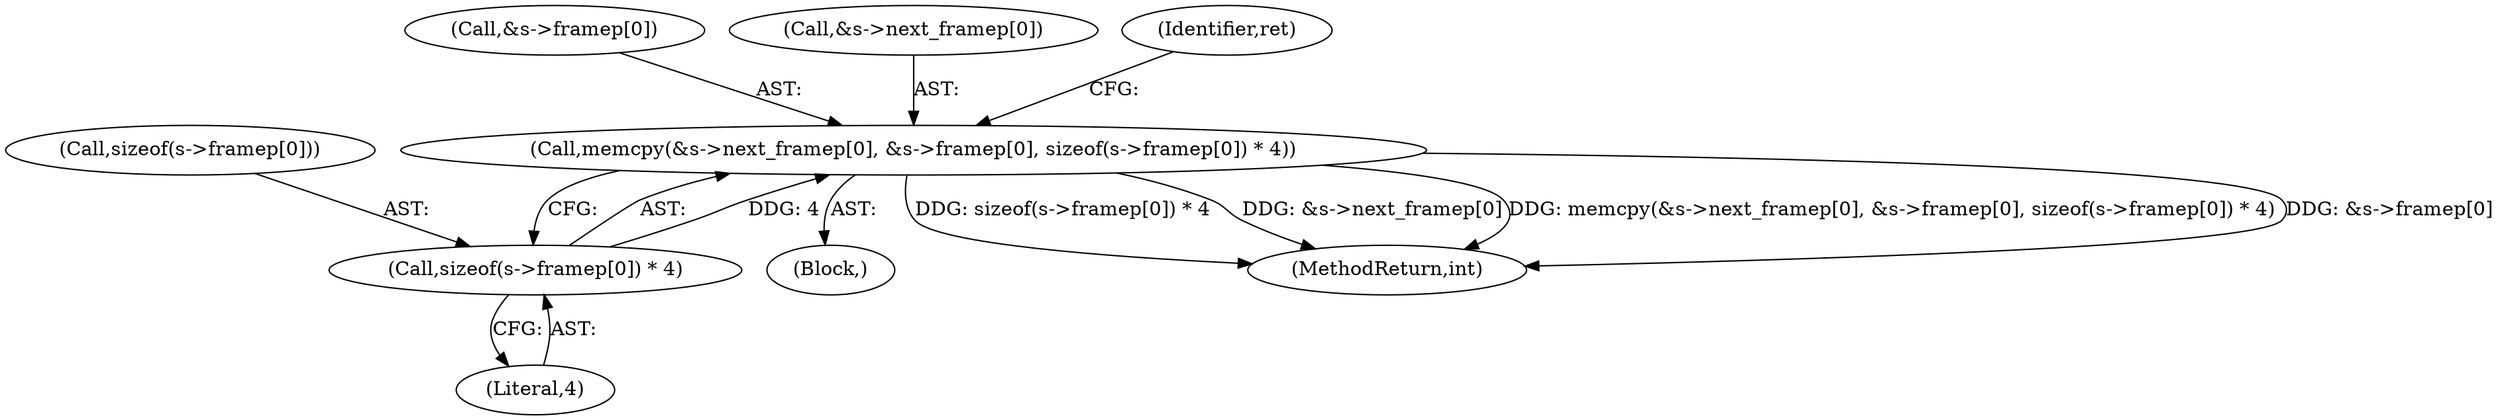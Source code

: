 digraph "0_FFmpeg_6b5d3fb26fb4be48e4966e4b1d97c2165538d4ef@API" {
"1000854" [label="(Call,memcpy(&s->next_framep[0], &s->framep[0], sizeof(s->framep[0]) * 4))"];
"1000867" [label="(Call,sizeof(s->framep[0]) * 4)"];
"1000861" [label="(Call,&s->framep[0])"];
"1000867" [label="(Call,sizeof(s->framep[0]) * 4)"];
"1000855" [label="(Call,&s->next_framep[0])"];
"1000108" [label="(Block,)"];
"1000877" [label="(MethodReturn,int)"];
"1000876" [label="(Identifier,ret)"];
"1000854" [label="(Call,memcpy(&s->next_framep[0], &s->framep[0], sizeof(s->framep[0]) * 4))"];
"1000874" [label="(Literal,4)"];
"1000868" [label="(Call,sizeof(s->framep[0]))"];
"1000854" -> "1000108"  [label="AST: "];
"1000854" -> "1000867"  [label="CFG: "];
"1000855" -> "1000854"  [label="AST: "];
"1000861" -> "1000854"  [label="AST: "];
"1000867" -> "1000854"  [label="AST: "];
"1000876" -> "1000854"  [label="CFG: "];
"1000854" -> "1000877"  [label="DDG: sizeof(s->framep[0]) * 4"];
"1000854" -> "1000877"  [label="DDG: &s->next_framep[0]"];
"1000854" -> "1000877"  [label="DDG: memcpy(&s->next_framep[0], &s->framep[0], sizeof(s->framep[0]) * 4)"];
"1000854" -> "1000877"  [label="DDG: &s->framep[0]"];
"1000867" -> "1000854"  [label="DDG: 4"];
"1000867" -> "1000874"  [label="CFG: "];
"1000868" -> "1000867"  [label="AST: "];
"1000874" -> "1000867"  [label="AST: "];
}
